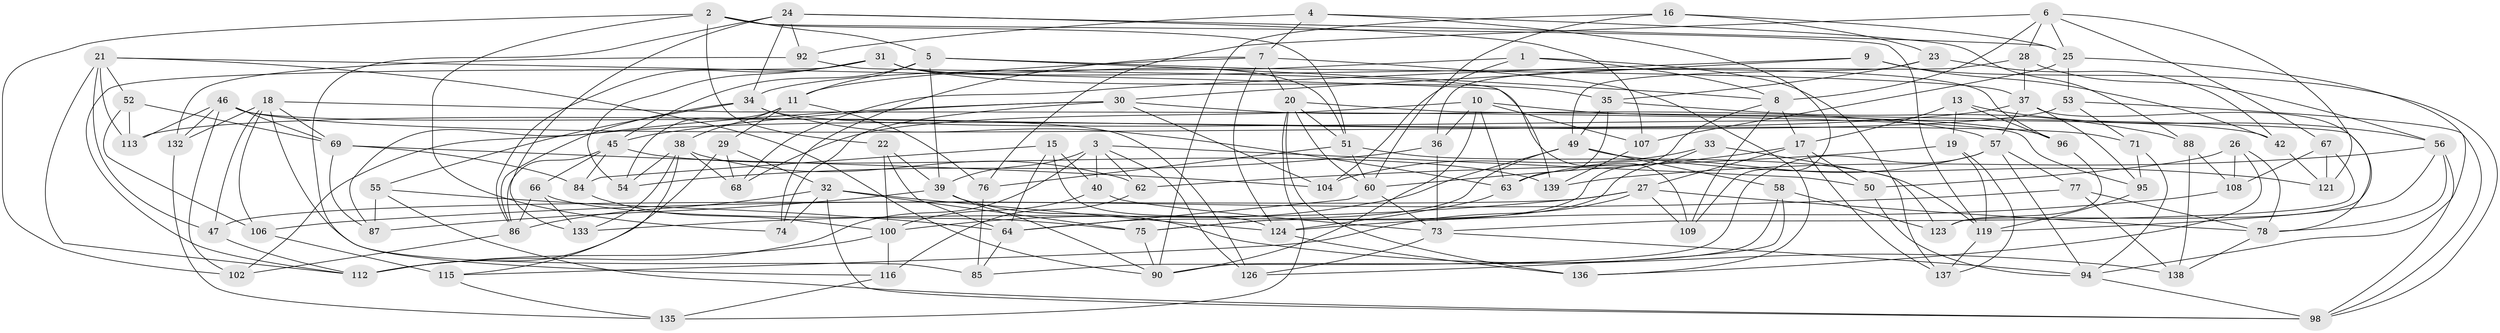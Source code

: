 // Generated by graph-tools (version 1.1) at 2025/52/02/27/25 19:52:32]
// undirected, 101 vertices, 244 edges
graph export_dot {
graph [start="1"]
  node [color=gray90,style=filled];
  1;
  2 [super="+144"];
  3 [super="+72"];
  4;
  5 [super="+70"];
  6 [super="+48"];
  7 [super="+141"];
  8 [super="+12"];
  9;
  10 [super="+14"];
  11 [super="+89"];
  13;
  15;
  16;
  17 [super="+59"];
  18 [super="+44"];
  19;
  20 [super="+43"];
  21 [super="+65"];
  22;
  23;
  24 [super="+80"];
  25 [super="+41"];
  26;
  27 [super="+81"];
  28;
  29;
  30 [super="+111"];
  31 [super="+118"];
  32 [super="+82"];
  33;
  34 [super="+61"];
  35 [super="+131"];
  36;
  37 [super="+91"];
  38 [super="+110"];
  39 [super="+103"];
  40;
  42;
  45 [super="+101"];
  46 [super="+83"];
  47;
  49 [super="+79"];
  50;
  51 [super="+140"];
  52;
  53;
  54;
  55;
  56 [super="+127"];
  57 [super="+114"];
  58;
  60 [super="+97"];
  62;
  63 [super="+142"];
  64 [super="+117"];
  66;
  67;
  68;
  69 [super="+143"];
  71;
  73 [super="+99"];
  74;
  75 [super="+128"];
  76;
  77;
  78 [super="+120"];
  84;
  85;
  86 [super="+105"];
  87;
  88;
  90 [super="+93"];
  92;
  94 [super="+129"];
  95;
  96;
  98 [super="+122"];
  100 [super="+134"];
  102;
  104;
  106;
  107;
  108;
  109;
  112 [super="+125"];
  113;
  115;
  116;
  119 [super="+145"];
  121;
  123;
  124 [super="+130"];
  126;
  132;
  133;
  135;
  136;
  137;
  138;
  139;
  1 -- 137;
  1 -- 34;
  1 -- 104;
  1 -- 8;
  2 -- 102;
  2 -- 119;
  2 -- 51;
  2 -- 74;
  2 -- 5;
  2 -- 22;
  3 -- 126;
  3 -- 40;
  3 -- 62;
  3 -- 50;
  3 -- 39;
  3 -- 112;
  4 -- 109;
  4 -- 88;
  4 -- 92;
  4 -- 7;
  5 -- 8;
  5 -- 45;
  5 -- 11;
  5 -- 39;
  5 -- 37;
  6 -- 121;
  6 -- 8;
  6 -- 76;
  6 -- 25;
  6 -- 67;
  6 -- 28;
  7 -- 136;
  7 -- 74;
  7 -- 11;
  7 -- 124;
  7 -- 20;
  8 -- 75;
  8 -- 109;
  8 -- 17;
  9 -- 68;
  9 -- 42;
  9 -- 98;
  9 -- 30;
  10 -- 96;
  10 -- 107;
  10 -- 68;
  10 -- 36;
  10 -- 63;
  10 -- 90;
  11 -- 54;
  11 -- 76;
  11 -- 29;
  11 -- 38;
  13 -- 19;
  13 -- 17;
  13 -- 96;
  13 -- 56;
  15 -- 84;
  15 -- 40;
  15 -- 124;
  15 -- 64;
  16 -- 23;
  16 -- 25;
  16 -- 60;
  16 -- 90;
  17 -- 60;
  17 -- 137;
  17 -- 50;
  17 -- 27;
  18 -- 106;
  18 -- 47;
  18 -- 69;
  18 -- 132;
  18 -- 85;
  18 -- 95;
  19 -- 119;
  19 -- 62;
  19 -- 137;
  20 -- 135;
  20 -- 136;
  20 -- 78;
  20 -- 60;
  20 -- 51;
  21 -- 113;
  21 -- 112;
  21 -- 90;
  21 -- 109;
  21 -- 52;
  21 -- 47;
  22 -- 100;
  22 -- 39;
  22 -- 64;
  23 -- 49;
  23 -- 42;
  23 -- 35;
  24 -- 133;
  24 -- 107;
  24 -- 34;
  24 -- 25;
  24 -- 116;
  24 -- 92;
  25 -- 107;
  25 -- 53;
  25 -- 94;
  26 -- 50;
  26 -- 108;
  26 -- 136;
  26 -- 78;
  27 -- 115;
  27 -- 109;
  27 -- 133;
  27 -- 47;
  27 -- 78;
  28 -- 37;
  28 -- 36;
  28 -- 56;
  29 -- 68;
  29 -- 32;
  29 -- 112;
  30 -- 104;
  30 -- 87;
  30 -- 74;
  30 -- 45;
  30 -- 57;
  31 -- 112;
  31 -- 54;
  31 -- 96;
  31 -- 51;
  31 -- 86;
  31 -- 35;
  32 -- 74;
  32 -- 75;
  32 -- 124;
  32 -- 98;
  32 -- 86;
  33 -- 75 [weight=2];
  33 -- 104;
  33 -- 123;
  34 -- 42;
  34 -- 63;
  34 -- 86;
  34 -- 55;
  35 -- 63 [weight=2];
  35 -- 88;
  35 -- 49;
  36 -- 73;
  36 -- 54;
  37 -- 95;
  37 -- 123;
  37 -- 57;
  37 -- 102;
  38 -- 133;
  38 -- 62;
  38 -- 54;
  38 -- 115;
  38 -- 68;
  39 -- 138;
  39 -- 90;
  39 -- 87;
  40 -- 73;
  40 -- 100;
  42 -- 121;
  45 -- 86;
  45 -- 139;
  45 -- 66;
  45 -- 84;
  46 -- 113;
  46 -- 69;
  46 -- 126;
  46 -- 102;
  46 -- 132;
  46 -- 71;
  47 -- 112;
  49 -- 58;
  49 -- 64;
  49 -- 121;
  49 -- 100;
  50 -- 94;
  51 -- 60;
  51 -- 76;
  51 -- 119;
  52 -- 106;
  52 -- 113;
  52 -- 69;
  53 -- 113;
  53 -- 71;
  53 -- 98;
  55 -- 64;
  55 -- 87;
  55 -- 98;
  56 -- 139;
  56 -- 98;
  56 -- 78;
  56 -- 119;
  57 -- 94;
  57 -- 77;
  57 -- 85;
  57 -- 63;
  58 -- 123;
  58 -- 90;
  58 -- 126;
  60 -- 73;
  60 -- 64;
  62 -- 116;
  63 -- 124;
  64 -- 85;
  66 -- 133;
  66 -- 75;
  66 -- 86;
  67 -- 108;
  67 -- 121;
  67 -- 73;
  69 -- 87;
  69 -- 84;
  69 -- 104;
  71 -- 95;
  71 -- 94;
  73 -- 126;
  73 -- 94;
  75 -- 90;
  76 -- 85;
  77 -- 138;
  77 -- 106;
  77 -- 78;
  78 -- 138;
  84 -- 100;
  86 -- 102;
  88 -- 108;
  88 -- 138;
  92 -- 132;
  92 -- 139;
  94 -- 98;
  95 -- 119;
  96 -- 123;
  100 -- 116;
  100 -- 112;
  106 -- 115;
  107 -- 139;
  108 -- 124;
  115 -- 135;
  116 -- 135;
  119 -- 137;
  124 -- 136;
  132 -- 135;
}
